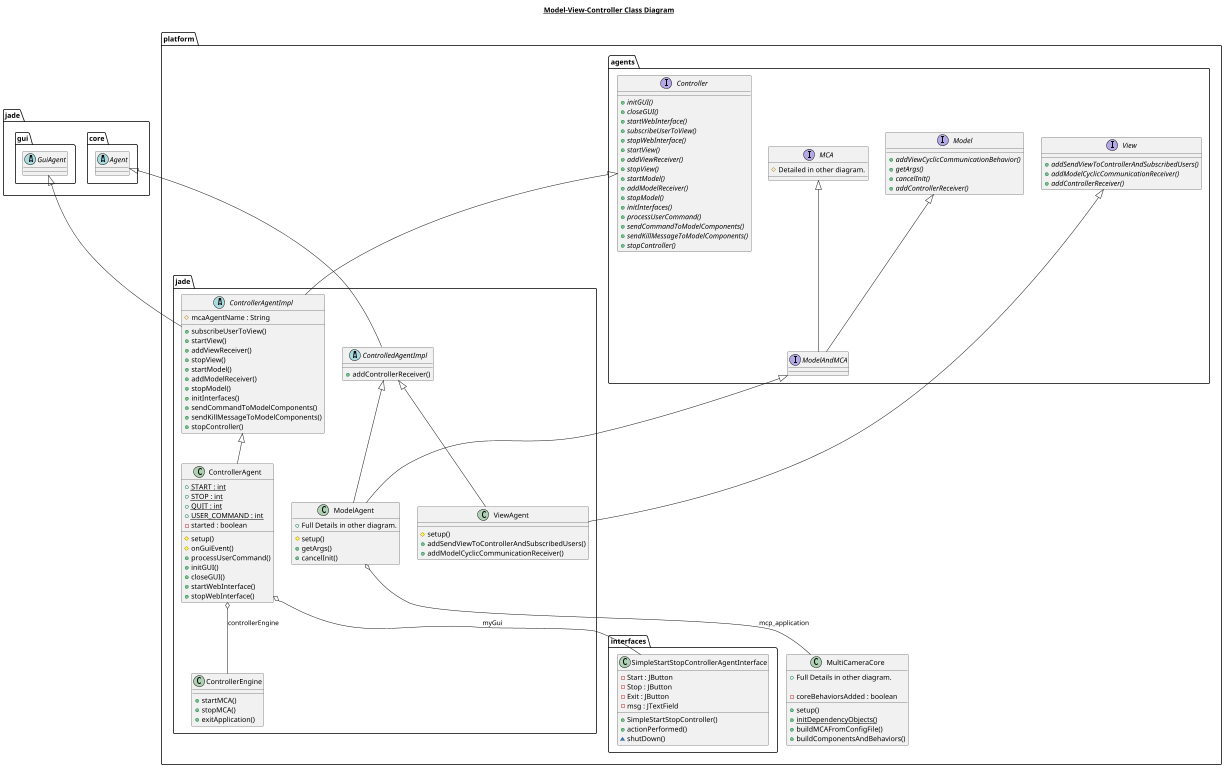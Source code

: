 @startuml

scale 1024 width
scale 768 height

title __Model-View-Controller Class Diagram__\n

    package jade {
    package gui {
    abstract class GuiAgent {
    }
    }
    }
    package jade {
    package core {
    abstract class Agent {

    }
    }
    }
       package platform.agents {
       interface Controller {
           {abstract} + initGUI()
           {abstract} + closeGUI()
           {abstract} + startWebInterface()
           {abstract} + subscribeUserToView()
           {abstract} + stopWebInterface()
           {abstract} + startView()
           {abstract} + addViewReceiver()
           {abstract} + stopView()
           {abstract} + startModel()
           {abstract} + addModelReceiver()
           {abstract} + stopModel()
           {abstract} + initInterfaces()
           {abstract} + processUserCommand()
           {abstract} + sendCommandToModelComponents()
           {abstract} + sendKillMessageToModelComponents()
           {abstract} + stopController()
       }
     }


       package platform.agents {
           interface Model {
               {abstract} + addViewCyclicCommunicationBehavior()
               {abstract} + getArgs()
               {abstract} + cancelInit()
               {abstract} + addControllerReceiver()
           }

         }

       package platform.agents {
           interface View {
               {abstract} + addSendViewToControllerAndSubscribedUsers()
               {abstract} + addModelCyclicCommunicationReceiver()
               {abstract} + addControllerReceiver()
           }

         }

       package platform.agents {
               interface ModelAndMCA {
               }
             }


       package platform.agents {
                    interface MCA {
                         # Detailed in other diagram.
                    }
                  }



                 package platform.jade {
                   abstract class ControlledAgentImpl {
                       + addControllerReceiver()
                   }
                 }







           package platform {
             class MultiCameraCore {
                 + Full Details in other diagram.

                   - coreBehaviorsAdded : boolean

                   + setup()
                   {static} + initDependencyObjects()
                   + buildMCAFromConfigFile()
                   + buildComponentsAndBehaviors()

               }
             }

       package platform.jade {
         abstract class ControllerAgentImpl {
             # mcaAgentName : String
             + subscribeUserToView()
             + startView()
             + addViewReceiver()
             + stopView()
             + startModel()
             + addModelReceiver()
             + stopModel()
             + initInterfaces()
             + sendCommandToModelComponents()
             + sendKillMessageToModelComponents()
             + stopController()
         }
       }

        package platform.interfaces {
          class SimpleStartStopControllerAgentInterface {
              - Start : JButton
              - Stop : JButton
              - Exit : JButton
              - msg : JTextField
              + SimpleStartStopController()
              + actionPerformed()
              ~ shutDown()
          }
        }


        package platform.jade {
          class ControllerAgent {
              {static} + START : int
              {static} + STOP : int
              {static} + QUIT : int
              {static} + USER_COMMAND : int
              - started : boolean
              # setup()
              # onGuiEvent()
              + processUserCommand()
              + initGUI()
              + closeGUI()
              + startWebInterface()
              + stopWebInterface()
          }
        }


        package platform.jade {
          class ModelAgent {
              + Full Details in other diagram.

              # setup()
              + getArgs()
              + cancelInit()
          }
        }




      package platform.jade {
        class ViewAgent {
            # setup()
            + addSendViewToControllerAndSubscribedUsers()
            + addModelCyclicCommunicationReceiver()
        }
      }


    package platform.jade {
      class ControllerEngine {
          + startMCA()
          + stopMCA()
          + exitApplication()
      }
    }





    ControlledAgentImpl -up-|> Agent
  ViewAgent -up-|> View
  ModelAgent -up-|> ModelAndMCA
    ViewAgent -up-|> ControlledAgentImpl
    ModelAgent -up-|> ControlledAgentImpl
  ControllerAgentImpl -up-|> Controller
  ControllerAgent -up-|> ControllerAgentImpl
  ControllerAgent o-- SimpleStartStopControllerAgentInterface : myGui
  ControllerAgent o-- ControllerEngine : controllerEngine
  ControllerAgentImpl -up-|> GuiAgent
  ModelAgent o-- MultiCameraCore : mcp_application
  ModelAndMCA -up-|> MCA
  ModelAndMCA -up-|> Model

@enduml
